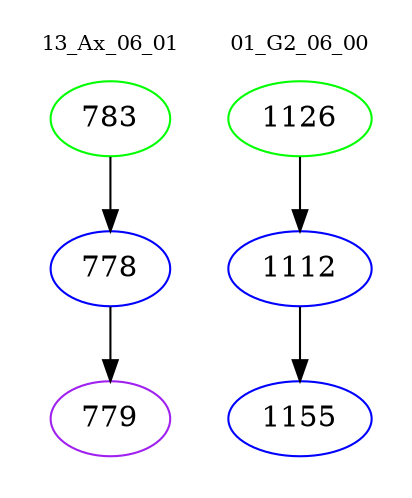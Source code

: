 digraph{
subgraph cluster_0 {
color = white
label = "13_Ax_06_01";
fontsize=10;
T0_783 [label="783", color="green"]
T0_783 -> T0_778 [color="black"]
T0_778 [label="778", color="blue"]
T0_778 -> T0_779 [color="black"]
T0_779 [label="779", color="purple"]
}
subgraph cluster_1 {
color = white
label = "01_G2_06_00";
fontsize=10;
T1_1126 [label="1126", color="green"]
T1_1126 -> T1_1112 [color="black"]
T1_1112 [label="1112", color="blue"]
T1_1112 -> T1_1155 [color="black"]
T1_1155 [label="1155", color="blue"]
}
}
